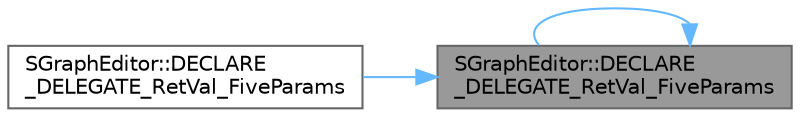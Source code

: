 digraph "SGraphEditor::DECLARE_DELEGATE_RetVal_FiveParams"
{
 // INTERACTIVE_SVG=YES
 // LATEX_PDF_SIZE
  bgcolor="transparent";
  edge [fontname=Helvetica,fontsize=10,labelfontname=Helvetica,labelfontsize=10];
  node [fontname=Helvetica,fontsize=10,shape=box,height=0.2,width=0.4];
  rankdir="RL";
  Node1 [id="Node000001",label="SGraphEditor::DECLARE\l_DELEGATE_RetVal_FiveParams",height=0.2,width=0.4,color="gray40", fillcolor="grey60", style="filled", fontcolor="black",tooltip=" "];
  Node1 -> Node1 [id="edge1_Node000001_Node000001",dir="back",color="steelblue1",style="solid",tooltip=" "];
  Node1 -> Node2 [id="edge2_Node000001_Node000002",dir="back",color="steelblue1",style="solid",tooltip=" "];
  Node2 [id="Node000002",label="SGraphEditor::DECLARE\l_DELEGATE_RetVal_FiveParams",height=0.2,width=0.4,color="grey40", fillcolor="white", style="filled",URL="$dc/db4/classSGraphEditor.html#ab51d8a4c0f4d0d88a7db00e5db1eee8d",tooltip=" "];
}
